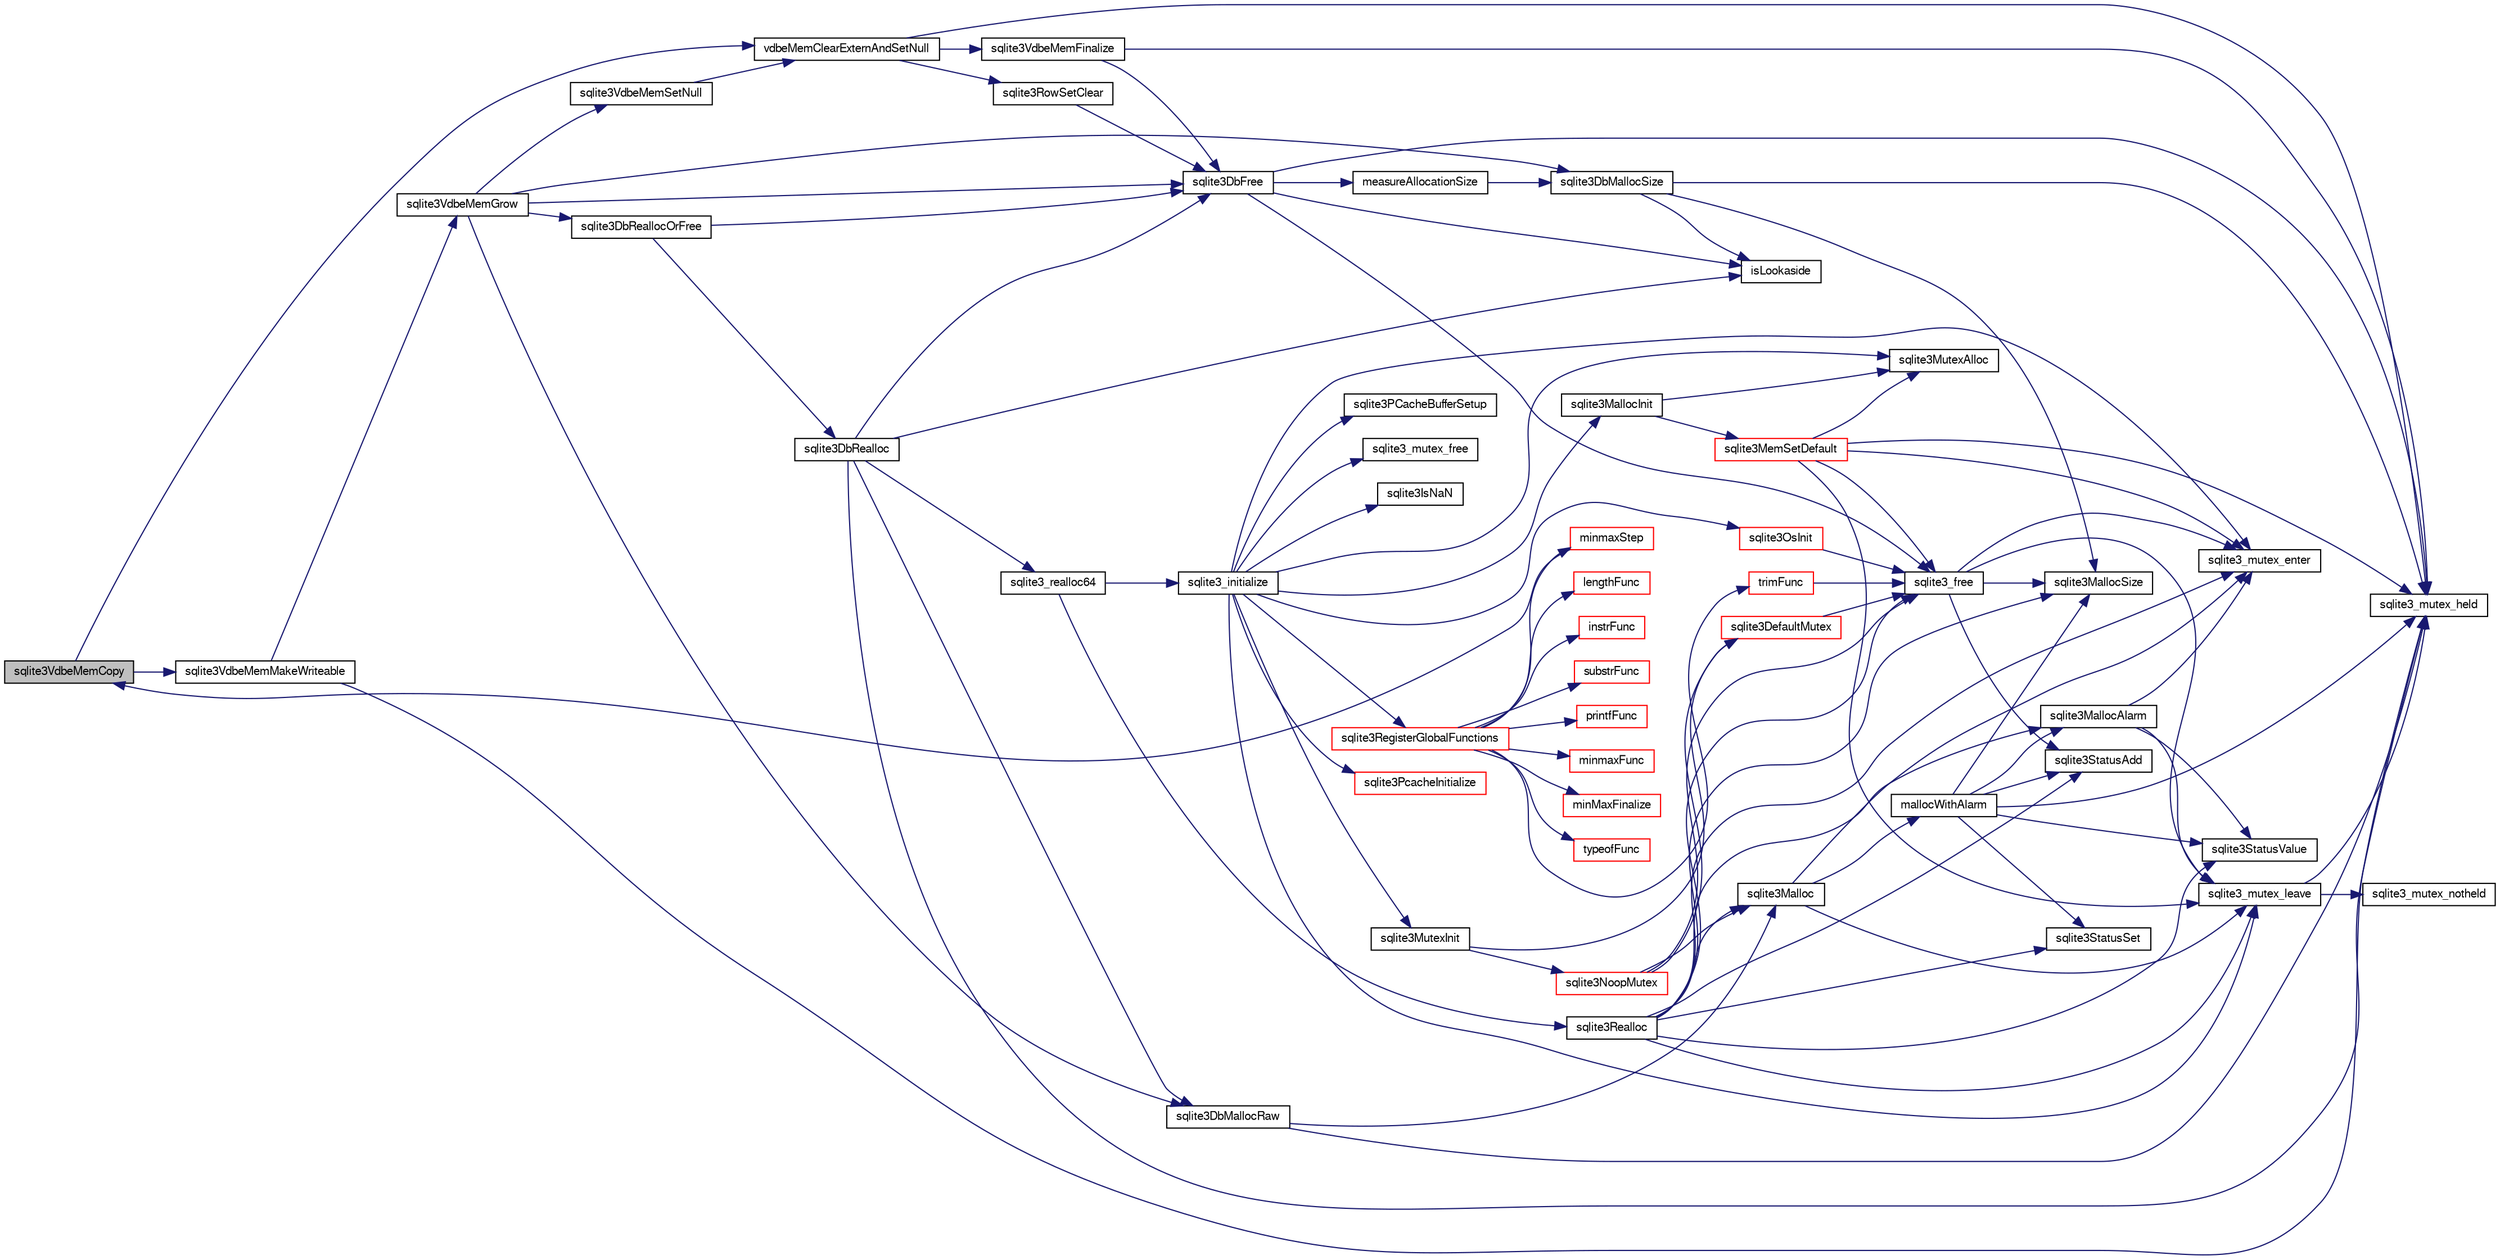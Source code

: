 digraph "sqlite3VdbeMemCopy"
{
  edge [fontname="FreeSans",fontsize="10",labelfontname="FreeSans",labelfontsize="10"];
  node [fontname="FreeSans",fontsize="10",shape=record];
  rankdir="LR";
  Node764377 [label="sqlite3VdbeMemCopy",height=0.2,width=0.4,color="black", fillcolor="grey75", style="filled", fontcolor="black"];
  Node764377 -> Node764378 [color="midnightblue",fontsize="10",style="solid",fontname="FreeSans"];
  Node764378 [label="vdbeMemClearExternAndSetNull",height=0.2,width=0.4,color="black", fillcolor="white", style="filled",URL="$sqlite3_8c.html#a29c41a360fb0e86b817777daf061230c"];
  Node764378 -> Node764379 [color="midnightblue",fontsize="10",style="solid",fontname="FreeSans"];
  Node764379 [label="sqlite3_mutex_held",height=0.2,width=0.4,color="black", fillcolor="white", style="filled",URL="$sqlite3_8c.html#acf77da68932b6bc163c5e68547ecc3e7"];
  Node764378 -> Node764380 [color="midnightblue",fontsize="10",style="solid",fontname="FreeSans"];
  Node764380 [label="sqlite3VdbeMemFinalize",height=0.2,width=0.4,color="black", fillcolor="white", style="filled",URL="$sqlite3_8c.html#a2568220f48ddef81b1c43e401042d9d2"];
  Node764380 -> Node764379 [color="midnightblue",fontsize="10",style="solid",fontname="FreeSans"];
  Node764380 -> Node764381 [color="midnightblue",fontsize="10",style="solid",fontname="FreeSans"];
  Node764381 [label="sqlite3DbFree",height=0.2,width=0.4,color="black", fillcolor="white", style="filled",URL="$sqlite3_8c.html#ac70ab821a6607b4a1b909582dc37a069"];
  Node764381 -> Node764379 [color="midnightblue",fontsize="10",style="solid",fontname="FreeSans"];
  Node764381 -> Node764382 [color="midnightblue",fontsize="10",style="solid",fontname="FreeSans"];
  Node764382 [label="measureAllocationSize",height=0.2,width=0.4,color="black", fillcolor="white", style="filled",URL="$sqlite3_8c.html#a45731e644a22fdb756e2b6337224217a"];
  Node764382 -> Node764383 [color="midnightblue",fontsize="10",style="solid",fontname="FreeSans"];
  Node764383 [label="sqlite3DbMallocSize",height=0.2,width=0.4,color="black", fillcolor="white", style="filled",URL="$sqlite3_8c.html#aa397e5a8a03495203a0767abf0a71f86"];
  Node764383 -> Node764384 [color="midnightblue",fontsize="10",style="solid",fontname="FreeSans"];
  Node764384 [label="sqlite3MallocSize",height=0.2,width=0.4,color="black", fillcolor="white", style="filled",URL="$sqlite3_8c.html#acf5d2a5f35270bafb050bd2def576955"];
  Node764383 -> Node764379 [color="midnightblue",fontsize="10",style="solid",fontname="FreeSans"];
  Node764383 -> Node764385 [color="midnightblue",fontsize="10",style="solid",fontname="FreeSans"];
  Node764385 [label="isLookaside",height=0.2,width=0.4,color="black", fillcolor="white", style="filled",URL="$sqlite3_8c.html#a770fa05ff9717b75e16f4d968a77b897"];
  Node764381 -> Node764385 [color="midnightblue",fontsize="10",style="solid",fontname="FreeSans"];
  Node764381 -> Node764386 [color="midnightblue",fontsize="10",style="solid",fontname="FreeSans"];
  Node764386 [label="sqlite3_free",height=0.2,width=0.4,color="black", fillcolor="white", style="filled",URL="$sqlite3_8c.html#a6552349e36a8a691af5487999ab09519"];
  Node764386 -> Node764387 [color="midnightblue",fontsize="10",style="solid",fontname="FreeSans"];
  Node764387 [label="sqlite3_mutex_enter",height=0.2,width=0.4,color="black", fillcolor="white", style="filled",URL="$sqlite3_8c.html#a1c12cde690bd89f104de5cbad12a6bf5"];
  Node764386 -> Node764388 [color="midnightblue",fontsize="10",style="solid",fontname="FreeSans"];
  Node764388 [label="sqlite3StatusAdd",height=0.2,width=0.4,color="black", fillcolor="white", style="filled",URL="$sqlite3_8c.html#afa029f93586aeab4cc85360905dae9cd"];
  Node764386 -> Node764384 [color="midnightblue",fontsize="10",style="solid",fontname="FreeSans"];
  Node764386 -> Node764389 [color="midnightblue",fontsize="10",style="solid",fontname="FreeSans"];
  Node764389 [label="sqlite3_mutex_leave",height=0.2,width=0.4,color="black", fillcolor="white", style="filled",URL="$sqlite3_8c.html#a5838d235601dbd3c1fa993555c6bcc93"];
  Node764389 -> Node764379 [color="midnightblue",fontsize="10",style="solid",fontname="FreeSans"];
  Node764389 -> Node764390 [color="midnightblue",fontsize="10",style="solid",fontname="FreeSans"];
  Node764390 [label="sqlite3_mutex_notheld",height=0.2,width=0.4,color="black", fillcolor="white", style="filled",URL="$sqlite3_8c.html#a83967c837c1c000d3b5adcfaa688f5dc"];
  Node764378 -> Node764391 [color="midnightblue",fontsize="10",style="solid",fontname="FreeSans"];
  Node764391 [label="sqlite3RowSetClear",height=0.2,width=0.4,color="black", fillcolor="white", style="filled",URL="$sqlite3_8c.html#ae153de0cd969511a607e26deeca80342"];
  Node764391 -> Node764381 [color="midnightblue",fontsize="10",style="solid",fontname="FreeSans"];
  Node764377 -> Node764392 [color="midnightblue",fontsize="10",style="solid",fontname="FreeSans"];
  Node764392 [label="sqlite3VdbeMemMakeWriteable",height=0.2,width=0.4,color="black", fillcolor="white", style="filled",URL="$sqlite3_8c.html#afabdd8032205a36c69ad191c6bbb6a34"];
  Node764392 -> Node764379 [color="midnightblue",fontsize="10",style="solid",fontname="FreeSans"];
  Node764392 -> Node764393 [color="midnightblue",fontsize="10",style="solid",fontname="FreeSans"];
  Node764393 [label="sqlite3VdbeMemGrow",height=0.2,width=0.4,color="black", fillcolor="white", style="filled",URL="$sqlite3_8c.html#aba753c9690ae0ba31b5100945cf29447"];
  Node764393 -> Node764383 [color="midnightblue",fontsize="10",style="solid",fontname="FreeSans"];
  Node764393 -> Node764394 [color="midnightblue",fontsize="10",style="solid",fontname="FreeSans"];
  Node764394 [label="sqlite3DbReallocOrFree",height=0.2,width=0.4,color="black", fillcolor="white", style="filled",URL="$sqlite3_8c.html#a532a9fd62eeb46b61885a0fff075231c"];
  Node764394 -> Node764395 [color="midnightblue",fontsize="10",style="solid",fontname="FreeSans"];
  Node764395 [label="sqlite3DbRealloc",height=0.2,width=0.4,color="black", fillcolor="white", style="filled",URL="$sqlite3_8c.html#ae028f4902a9d29bcaf310ff289ee87dc"];
  Node764395 -> Node764379 [color="midnightblue",fontsize="10",style="solid",fontname="FreeSans"];
  Node764395 -> Node764396 [color="midnightblue",fontsize="10",style="solid",fontname="FreeSans"];
  Node764396 [label="sqlite3DbMallocRaw",height=0.2,width=0.4,color="black", fillcolor="white", style="filled",URL="$sqlite3_8c.html#abbe8be0cf7175e11ddc3e2218fad924e"];
  Node764396 -> Node764379 [color="midnightblue",fontsize="10",style="solid",fontname="FreeSans"];
  Node764396 -> Node764397 [color="midnightblue",fontsize="10",style="solid",fontname="FreeSans"];
  Node764397 [label="sqlite3Malloc",height=0.2,width=0.4,color="black", fillcolor="white", style="filled",URL="$sqlite3_8c.html#a361a2eaa846b1885f123abe46f5d8b2b"];
  Node764397 -> Node764387 [color="midnightblue",fontsize="10",style="solid",fontname="FreeSans"];
  Node764397 -> Node764398 [color="midnightblue",fontsize="10",style="solid",fontname="FreeSans"];
  Node764398 [label="mallocWithAlarm",height=0.2,width=0.4,color="black", fillcolor="white", style="filled",URL="$sqlite3_8c.html#ab070d5cf8e48ec8a6a43cf025d48598b"];
  Node764398 -> Node764379 [color="midnightblue",fontsize="10",style="solid",fontname="FreeSans"];
  Node764398 -> Node764399 [color="midnightblue",fontsize="10",style="solid",fontname="FreeSans"];
  Node764399 [label="sqlite3StatusSet",height=0.2,width=0.4,color="black", fillcolor="white", style="filled",URL="$sqlite3_8c.html#afec7586c01fcb5ea17dc9d7725a589d9"];
  Node764398 -> Node764400 [color="midnightblue",fontsize="10",style="solid",fontname="FreeSans"];
  Node764400 [label="sqlite3StatusValue",height=0.2,width=0.4,color="black", fillcolor="white", style="filled",URL="$sqlite3_8c.html#a30b8ac296c6e200c1fa57708d52c6ef6"];
  Node764398 -> Node764401 [color="midnightblue",fontsize="10",style="solid",fontname="FreeSans"];
  Node764401 [label="sqlite3MallocAlarm",height=0.2,width=0.4,color="black", fillcolor="white", style="filled",URL="$sqlite3_8c.html#ada66988e8471d1198f3219c062377508"];
  Node764401 -> Node764400 [color="midnightblue",fontsize="10",style="solid",fontname="FreeSans"];
  Node764401 -> Node764389 [color="midnightblue",fontsize="10",style="solid",fontname="FreeSans"];
  Node764401 -> Node764387 [color="midnightblue",fontsize="10",style="solid",fontname="FreeSans"];
  Node764398 -> Node764384 [color="midnightblue",fontsize="10",style="solid",fontname="FreeSans"];
  Node764398 -> Node764388 [color="midnightblue",fontsize="10",style="solid",fontname="FreeSans"];
  Node764397 -> Node764389 [color="midnightblue",fontsize="10",style="solid",fontname="FreeSans"];
  Node764395 -> Node764385 [color="midnightblue",fontsize="10",style="solid",fontname="FreeSans"];
  Node764395 -> Node764381 [color="midnightblue",fontsize="10",style="solid",fontname="FreeSans"];
  Node764395 -> Node764402 [color="midnightblue",fontsize="10",style="solid",fontname="FreeSans"];
  Node764402 [label="sqlite3_realloc64",height=0.2,width=0.4,color="black", fillcolor="white", style="filled",URL="$sqlite3_8c.html#a3765a714077ee547e811034236dc9ecd"];
  Node764402 -> Node764403 [color="midnightblue",fontsize="10",style="solid",fontname="FreeSans"];
  Node764403 [label="sqlite3_initialize",height=0.2,width=0.4,color="black", fillcolor="white", style="filled",URL="$sqlite3_8c.html#ab0c0ee2d5d4cf8b28e9572296a8861df"];
  Node764403 -> Node764404 [color="midnightblue",fontsize="10",style="solid",fontname="FreeSans"];
  Node764404 [label="sqlite3MutexInit",height=0.2,width=0.4,color="black", fillcolor="white", style="filled",URL="$sqlite3_8c.html#a7906afcdd1cdb3d0007eb932398a1158"];
  Node764404 -> Node764405 [color="midnightblue",fontsize="10",style="solid",fontname="FreeSans"];
  Node764405 [label="sqlite3DefaultMutex",height=0.2,width=0.4,color="red", fillcolor="white", style="filled",URL="$sqlite3_8c.html#ac895a71e325f9b2f9b862f737c17aca8"];
  Node764405 -> Node764386 [color="midnightblue",fontsize="10",style="solid",fontname="FreeSans"];
  Node764404 -> Node764414 [color="midnightblue",fontsize="10",style="solid",fontname="FreeSans"];
  Node764414 [label="sqlite3NoopMutex",height=0.2,width=0.4,color="red", fillcolor="white", style="filled",URL="$sqlite3_8c.html#a09742cde9ef371d94f8201d2cdb543e4"];
  Node764414 -> Node764397 [color="midnightblue",fontsize="10",style="solid",fontname="FreeSans"];
  Node764414 -> Node764386 [color="midnightblue",fontsize="10",style="solid",fontname="FreeSans"];
  Node764414 -> Node764405 [color="midnightblue",fontsize="10",style="solid",fontname="FreeSans"];
  Node764403 -> Node764422 [color="midnightblue",fontsize="10",style="solid",fontname="FreeSans"];
  Node764422 [label="sqlite3MutexAlloc",height=0.2,width=0.4,color="black", fillcolor="white", style="filled",URL="$sqlite3_8c.html#a0e3f432ee581f6876b590e7ad7e84e19"];
  Node764403 -> Node764387 [color="midnightblue",fontsize="10",style="solid",fontname="FreeSans"];
  Node764403 -> Node764423 [color="midnightblue",fontsize="10",style="solid",fontname="FreeSans"];
  Node764423 [label="sqlite3MallocInit",height=0.2,width=0.4,color="black", fillcolor="white", style="filled",URL="$sqlite3_8c.html#a9e06f9e7cad0d83ce80ab493c9533552"];
  Node764423 -> Node764424 [color="midnightblue",fontsize="10",style="solid",fontname="FreeSans"];
  Node764424 [label="sqlite3MemSetDefault",height=0.2,width=0.4,color="red", fillcolor="white", style="filled",URL="$sqlite3_8c.html#a162fbfd727e92c5f8f72625b5ff62549"];
  Node764424 -> Node764422 [color="midnightblue",fontsize="10",style="solid",fontname="FreeSans"];
  Node764424 -> Node764387 [color="midnightblue",fontsize="10",style="solid",fontname="FreeSans"];
  Node764424 -> Node764389 [color="midnightblue",fontsize="10",style="solid",fontname="FreeSans"];
  Node764424 -> Node764379 [color="midnightblue",fontsize="10",style="solid",fontname="FreeSans"];
  Node764424 -> Node764386 [color="midnightblue",fontsize="10",style="solid",fontname="FreeSans"];
  Node764423 -> Node764422 [color="midnightblue",fontsize="10",style="solid",fontname="FreeSans"];
  Node764403 -> Node764389 [color="midnightblue",fontsize="10",style="solid",fontname="FreeSans"];
  Node764403 -> Node764504 [color="midnightblue",fontsize="10",style="solid",fontname="FreeSans"];
  Node764504 [label="sqlite3RegisterGlobalFunctions",height=0.2,width=0.4,color="red", fillcolor="white", style="filled",URL="$sqlite3_8c.html#a9f75bd111010f29e1b8d74344473c4ec"];
  Node764504 -> Node764505 [color="midnightblue",fontsize="10",style="solid",fontname="FreeSans"];
  Node764505 [label="trimFunc",height=0.2,width=0.4,color="red", fillcolor="white", style="filled",URL="$sqlite3_8c.html#afad56dbe7f08139a630156e644b14704"];
  Node764505 -> Node764386 [color="midnightblue",fontsize="10",style="solid",fontname="FreeSans"];
  Node764504 -> Node764519 [color="midnightblue",fontsize="10",style="solid",fontname="FreeSans"];
  Node764519 [label="minmaxFunc",height=0.2,width=0.4,color="red", fillcolor="white", style="filled",URL="$sqlite3_8c.html#a4d00f48b948fd73cb70bcfd1efc0bfb0"];
  Node764504 -> Node764527 [color="midnightblue",fontsize="10",style="solid",fontname="FreeSans"];
  Node764527 [label="minmaxStep",height=0.2,width=0.4,color="red", fillcolor="white", style="filled",URL="$sqlite3_8c.html#a5b4c0da0f3b61d7ff25ebd30aa22cca4"];
  Node764527 -> Node764377 [color="midnightblue",fontsize="10",style="solid",fontname="FreeSans"];
  Node764504 -> Node764531 [color="midnightblue",fontsize="10",style="solid",fontname="FreeSans"];
  Node764531 [label="minMaxFinalize",height=0.2,width=0.4,color="red", fillcolor="white", style="filled",URL="$sqlite3_8c.html#a0439dd90934a2dee93517c50884d5924"];
  Node764504 -> Node764532 [color="midnightblue",fontsize="10",style="solid",fontname="FreeSans"];
  Node764532 [label="typeofFunc",height=0.2,width=0.4,color="red", fillcolor="white", style="filled",URL="$sqlite3_8c.html#aba6c564ff0d6b017de448469d0fb243f"];
  Node764504 -> Node764533 [color="midnightblue",fontsize="10",style="solid",fontname="FreeSans"];
  Node764533 [label="lengthFunc",height=0.2,width=0.4,color="red", fillcolor="white", style="filled",URL="$sqlite3_8c.html#affdabf006c37c26a1c3e325badb83546"];
  Node764504 -> Node764538 [color="midnightblue",fontsize="10",style="solid",fontname="FreeSans"];
  Node764538 [label="instrFunc",height=0.2,width=0.4,color="red", fillcolor="white", style="filled",URL="$sqlite3_8c.html#a8f86ca540b92ac28aaefaa126170cf8c"];
  Node764504 -> Node764540 [color="midnightblue",fontsize="10",style="solid",fontname="FreeSans"];
  Node764540 [label="substrFunc",height=0.2,width=0.4,color="red", fillcolor="white", style="filled",URL="$sqlite3_8c.html#a8a8739d9af5589338113371e440b2734"];
  Node764504 -> Node764545 [color="midnightblue",fontsize="10",style="solid",fontname="FreeSans"];
  Node764545 [label="printfFunc",height=0.2,width=0.4,color="red", fillcolor="white", style="filled",URL="$sqlite3_8c.html#a80ca21d434c7c5b6668bee721331dda8"];
  Node764403 -> Node764652 [color="midnightblue",fontsize="10",style="solid",fontname="FreeSans"];
  Node764652 [label="sqlite3PcacheInitialize",height=0.2,width=0.4,color="red", fillcolor="white", style="filled",URL="$sqlite3_8c.html#a2902c61ddc88bea002c4d69fe4052b1f"];
  Node764403 -> Node764653 [color="midnightblue",fontsize="10",style="solid",fontname="FreeSans"];
  Node764653 [label="sqlite3OsInit",height=0.2,width=0.4,color="red", fillcolor="white", style="filled",URL="$sqlite3_8c.html#afeaa886fe1ca086a30fd278b1d069762"];
  Node764653 -> Node764386 [color="midnightblue",fontsize="10",style="solid",fontname="FreeSans"];
  Node764403 -> Node764657 [color="midnightblue",fontsize="10",style="solid",fontname="FreeSans"];
  Node764657 [label="sqlite3PCacheBufferSetup",height=0.2,width=0.4,color="black", fillcolor="white", style="filled",URL="$sqlite3_8c.html#ad18a1eebefdfbc4254f473f7b0101937"];
  Node764403 -> Node764658 [color="midnightblue",fontsize="10",style="solid",fontname="FreeSans"];
  Node764658 [label="sqlite3_mutex_free",height=0.2,width=0.4,color="black", fillcolor="white", style="filled",URL="$sqlite3_8c.html#a2db2e72e08f6873afa9c61b0ec726fec"];
  Node764403 -> Node764447 [color="midnightblue",fontsize="10",style="solid",fontname="FreeSans"];
  Node764447 [label="sqlite3IsNaN",height=0.2,width=0.4,color="black", fillcolor="white", style="filled",URL="$sqlite3_8c.html#aed4d78203877c3486765ccbc7feebb50"];
  Node764402 -> Node764436 [color="midnightblue",fontsize="10",style="solid",fontname="FreeSans"];
  Node764436 [label="sqlite3Realloc",height=0.2,width=0.4,color="black", fillcolor="white", style="filled",URL="$sqlite3_8c.html#ad53aefdfc088f622e23ffe838201fe22"];
  Node764436 -> Node764397 [color="midnightblue",fontsize="10",style="solid",fontname="FreeSans"];
  Node764436 -> Node764386 [color="midnightblue",fontsize="10",style="solid",fontname="FreeSans"];
  Node764436 -> Node764384 [color="midnightblue",fontsize="10",style="solid",fontname="FreeSans"];
  Node764436 -> Node764387 [color="midnightblue",fontsize="10",style="solid",fontname="FreeSans"];
  Node764436 -> Node764399 [color="midnightblue",fontsize="10",style="solid",fontname="FreeSans"];
  Node764436 -> Node764400 [color="midnightblue",fontsize="10",style="solid",fontname="FreeSans"];
  Node764436 -> Node764401 [color="midnightblue",fontsize="10",style="solid",fontname="FreeSans"];
  Node764436 -> Node764388 [color="midnightblue",fontsize="10",style="solid",fontname="FreeSans"];
  Node764436 -> Node764389 [color="midnightblue",fontsize="10",style="solid",fontname="FreeSans"];
  Node764394 -> Node764381 [color="midnightblue",fontsize="10",style="solid",fontname="FreeSans"];
  Node764393 -> Node764381 [color="midnightblue",fontsize="10",style="solid",fontname="FreeSans"];
  Node764393 -> Node764396 [color="midnightblue",fontsize="10",style="solid",fontname="FreeSans"];
  Node764393 -> Node764513 [color="midnightblue",fontsize="10",style="solid",fontname="FreeSans"];
  Node764513 [label="sqlite3VdbeMemSetNull",height=0.2,width=0.4,color="black", fillcolor="white", style="filled",URL="$sqlite3_8c.html#ae01092c23aebaf8a3ebdf3954609b410"];
  Node764513 -> Node764378 [color="midnightblue",fontsize="10",style="solid",fontname="FreeSans"];
}
